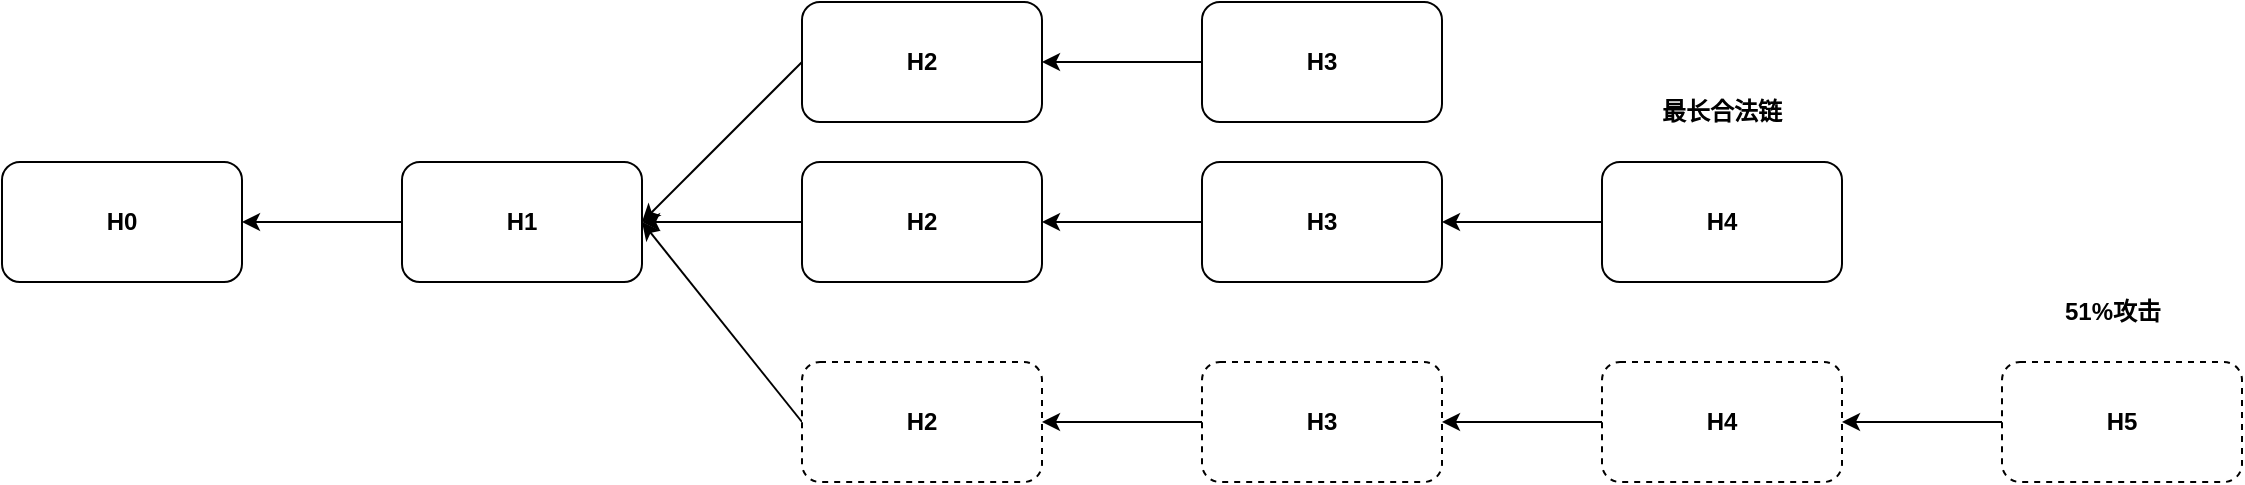<mxfile version="21.6.8" type="github">
  <diagram name="第 1 页" id="42MLexPAjf3JLmKEsn88">
    <mxGraphModel dx="1418" dy="676" grid="1" gridSize="10" guides="1" tooltips="1" connect="1" arrows="1" fold="1" page="1" pageScale="1" pageWidth="1100" pageHeight="850" math="0" shadow="0">
      <root>
        <mxCell id="0" />
        <mxCell id="1" parent="0" />
        <mxCell id="zaQZ1bm8W25goMNmWN-j-1" value="&lt;b&gt;H0&lt;/b&gt;" style="whiteSpace=wrap;html=1;rounded=1;" vertex="1" parent="1">
          <mxGeometry x="80" y="140" width="120" height="60" as="geometry" />
        </mxCell>
        <mxCell id="zaQZ1bm8W25goMNmWN-j-14" value="" style="edgeStyle=none;rounded=1;orthogonalLoop=1;jettySize=auto;html=1;" edge="1" parent="1" source="zaQZ1bm8W25goMNmWN-j-2" target="zaQZ1bm8W25goMNmWN-j-1">
          <mxGeometry relative="1" as="geometry" />
        </mxCell>
        <mxCell id="zaQZ1bm8W25goMNmWN-j-2" value="&lt;b&gt;H1&lt;/b&gt;" style="whiteSpace=wrap;html=1;rounded=1;" vertex="1" parent="1">
          <mxGeometry x="280" y="140" width="120" height="60" as="geometry" />
        </mxCell>
        <mxCell id="zaQZ1bm8W25goMNmWN-j-15" style="edgeStyle=none;rounded=1;orthogonalLoop=1;jettySize=auto;html=1;exitX=0;exitY=0.5;exitDx=0;exitDy=0;entryX=1;entryY=0.5;entryDx=0;entryDy=0;" edge="1" parent="1" source="zaQZ1bm8W25goMNmWN-j-4" target="zaQZ1bm8W25goMNmWN-j-2">
          <mxGeometry relative="1" as="geometry" />
        </mxCell>
        <mxCell id="zaQZ1bm8W25goMNmWN-j-4" value="&lt;b&gt;H2&lt;/b&gt;" style="whiteSpace=wrap;html=1;rounded=1;" vertex="1" parent="1">
          <mxGeometry x="480" y="60" width="120" height="60" as="geometry" />
        </mxCell>
        <mxCell id="zaQZ1bm8W25goMNmWN-j-17" style="edgeStyle=none;rounded=1;orthogonalLoop=1;jettySize=auto;html=1;exitX=0;exitY=0.5;exitDx=0;exitDy=0;entryX=1;entryY=0.5;entryDx=0;entryDy=0;" edge="1" parent="1" source="zaQZ1bm8W25goMNmWN-j-6" target="zaQZ1bm8W25goMNmWN-j-4">
          <mxGeometry relative="1" as="geometry" />
        </mxCell>
        <mxCell id="zaQZ1bm8W25goMNmWN-j-6" value="&lt;b&gt;H3&lt;/b&gt;" style="whiteSpace=wrap;html=1;rounded=1;" vertex="1" parent="1">
          <mxGeometry x="680" y="60" width="120" height="60" as="geometry" />
        </mxCell>
        <mxCell id="zaQZ1bm8W25goMNmWN-j-16" style="edgeStyle=none;rounded=1;orthogonalLoop=1;jettySize=auto;html=1;exitX=0;exitY=0.5;exitDx=0;exitDy=0;entryX=1;entryY=0.5;entryDx=0;entryDy=0;" edge="1" parent="1" source="zaQZ1bm8W25goMNmWN-j-8" target="zaQZ1bm8W25goMNmWN-j-2">
          <mxGeometry relative="1" as="geometry" />
        </mxCell>
        <mxCell id="zaQZ1bm8W25goMNmWN-j-8" value="&lt;b&gt;H2&lt;/b&gt;" style="whiteSpace=wrap;html=1;rounded=1;dashed=1;" vertex="1" parent="1">
          <mxGeometry x="480" y="240" width="120" height="60" as="geometry" />
        </mxCell>
        <mxCell id="zaQZ1bm8W25goMNmWN-j-18" style="edgeStyle=none;rounded=1;orthogonalLoop=1;jettySize=auto;html=1;exitX=0;exitY=0.5;exitDx=0;exitDy=0;entryX=1;entryY=0.5;entryDx=0;entryDy=0;" edge="1" parent="1" source="zaQZ1bm8W25goMNmWN-j-10" target="zaQZ1bm8W25goMNmWN-j-8">
          <mxGeometry relative="1" as="geometry" />
        </mxCell>
        <mxCell id="zaQZ1bm8W25goMNmWN-j-10" value="&lt;b&gt;H3&lt;/b&gt;" style="whiteSpace=wrap;html=1;rounded=1;dashed=1;" vertex="1" parent="1">
          <mxGeometry x="680" y="240" width="120" height="60" as="geometry" />
        </mxCell>
        <mxCell id="zaQZ1bm8W25goMNmWN-j-20" style="edgeStyle=none;rounded=1;orthogonalLoop=1;jettySize=auto;html=1;exitX=0;exitY=0.5;exitDx=0;exitDy=0;" edge="1" parent="1" source="zaQZ1bm8W25goMNmWN-j-12" target="zaQZ1bm8W25goMNmWN-j-10">
          <mxGeometry relative="1" as="geometry" />
        </mxCell>
        <mxCell id="zaQZ1bm8W25goMNmWN-j-12" value="&lt;b&gt;H4&lt;/b&gt;" style="whiteSpace=wrap;html=1;rounded=1;dashed=1;" vertex="1" parent="1">
          <mxGeometry x="880" y="240" width="120" height="60" as="geometry" />
        </mxCell>
        <mxCell id="zaQZ1bm8W25goMNmWN-j-21" value="&lt;b&gt;最长合法链&lt;/b&gt;" style="text;strokeColor=none;align=center;fillColor=none;html=1;verticalAlign=middle;whiteSpace=wrap;rounded=0;" vertex="1" parent="1">
          <mxGeometry x="880" y="100" width="120" height="30" as="geometry" />
        </mxCell>
        <mxCell id="zaQZ1bm8W25goMNmWN-j-24" style="edgeStyle=none;rounded=1;orthogonalLoop=1;jettySize=auto;html=1;exitX=0;exitY=0.5;exitDx=0;exitDy=0;entryX=1;entryY=0.5;entryDx=0;entryDy=0;" edge="1" parent="1" source="zaQZ1bm8W25goMNmWN-j-22" target="zaQZ1bm8W25goMNmWN-j-12">
          <mxGeometry relative="1" as="geometry" />
        </mxCell>
        <mxCell id="zaQZ1bm8W25goMNmWN-j-22" value="&lt;b&gt;H5&lt;/b&gt;" style="whiteSpace=wrap;html=1;rounded=1;dashed=1;" vertex="1" parent="1">
          <mxGeometry x="1080" y="240" width="120" height="60" as="geometry" />
        </mxCell>
        <mxCell id="zaQZ1bm8W25goMNmWN-j-31" style="edgeStyle=none;rounded=1;orthogonalLoop=1;jettySize=auto;html=1;exitX=0;exitY=0.5;exitDx=0;exitDy=0;" edge="1" parent="1" source="zaQZ1bm8W25goMNmWN-j-25">
          <mxGeometry relative="1" as="geometry">
            <mxPoint x="400" y="170" as="targetPoint" />
          </mxGeometry>
        </mxCell>
        <mxCell id="zaQZ1bm8W25goMNmWN-j-25" value="&lt;b&gt;H2&lt;/b&gt;" style="whiteSpace=wrap;html=1;rounded=1;" vertex="1" parent="1">
          <mxGeometry x="480" y="140" width="120" height="60" as="geometry" />
        </mxCell>
        <mxCell id="zaQZ1bm8W25goMNmWN-j-32" style="edgeStyle=none;rounded=1;orthogonalLoop=1;jettySize=auto;html=1;exitX=0;exitY=0.5;exitDx=0;exitDy=0;entryX=1;entryY=0.5;entryDx=0;entryDy=0;" edge="1" parent="1" source="zaQZ1bm8W25goMNmWN-j-27" target="zaQZ1bm8W25goMNmWN-j-25">
          <mxGeometry relative="1" as="geometry" />
        </mxCell>
        <mxCell id="zaQZ1bm8W25goMNmWN-j-27" value="&lt;b&gt;H3&lt;/b&gt;" style="whiteSpace=wrap;html=1;rounded=1;" vertex="1" parent="1">
          <mxGeometry x="680" y="140" width="120" height="60" as="geometry" />
        </mxCell>
        <mxCell id="zaQZ1bm8W25goMNmWN-j-33" style="edgeStyle=none;rounded=1;orthogonalLoop=1;jettySize=auto;html=1;exitX=0;exitY=0.5;exitDx=0;exitDy=0;entryX=1;entryY=0.5;entryDx=0;entryDy=0;" edge="1" parent="1" source="zaQZ1bm8W25goMNmWN-j-29" target="zaQZ1bm8W25goMNmWN-j-27">
          <mxGeometry relative="1" as="geometry" />
        </mxCell>
        <mxCell id="zaQZ1bm8W25goMNmWN-j-29" value="&lt;b&gt;H4&lt;/b&gt;" style="whiteSpace=wrap;html=1;rounded=1;" vertex="1" parent="1">
          <mxGeometry x="880" y="140" width="120" height="60" as="geometry" />
        </mxCell>
        <mxCell id="zaQZ1bm8W25goMNmWN-j-34" value="&lt;b&gt;51%攻击&lt;/b&gt;" style="text;html=1;align=center;verticalAlign=middle;resizable=0;points=[];autosize=1;strokeColor=none;fillColor=none;" vertex="1" parent="1">
          <mxGeometry x="1090" y="200" width="90" height="30" as="geometry" />
        </mxCell>
      </root>
    </mxGraphModel>
  </diagram>
</mxfile>

